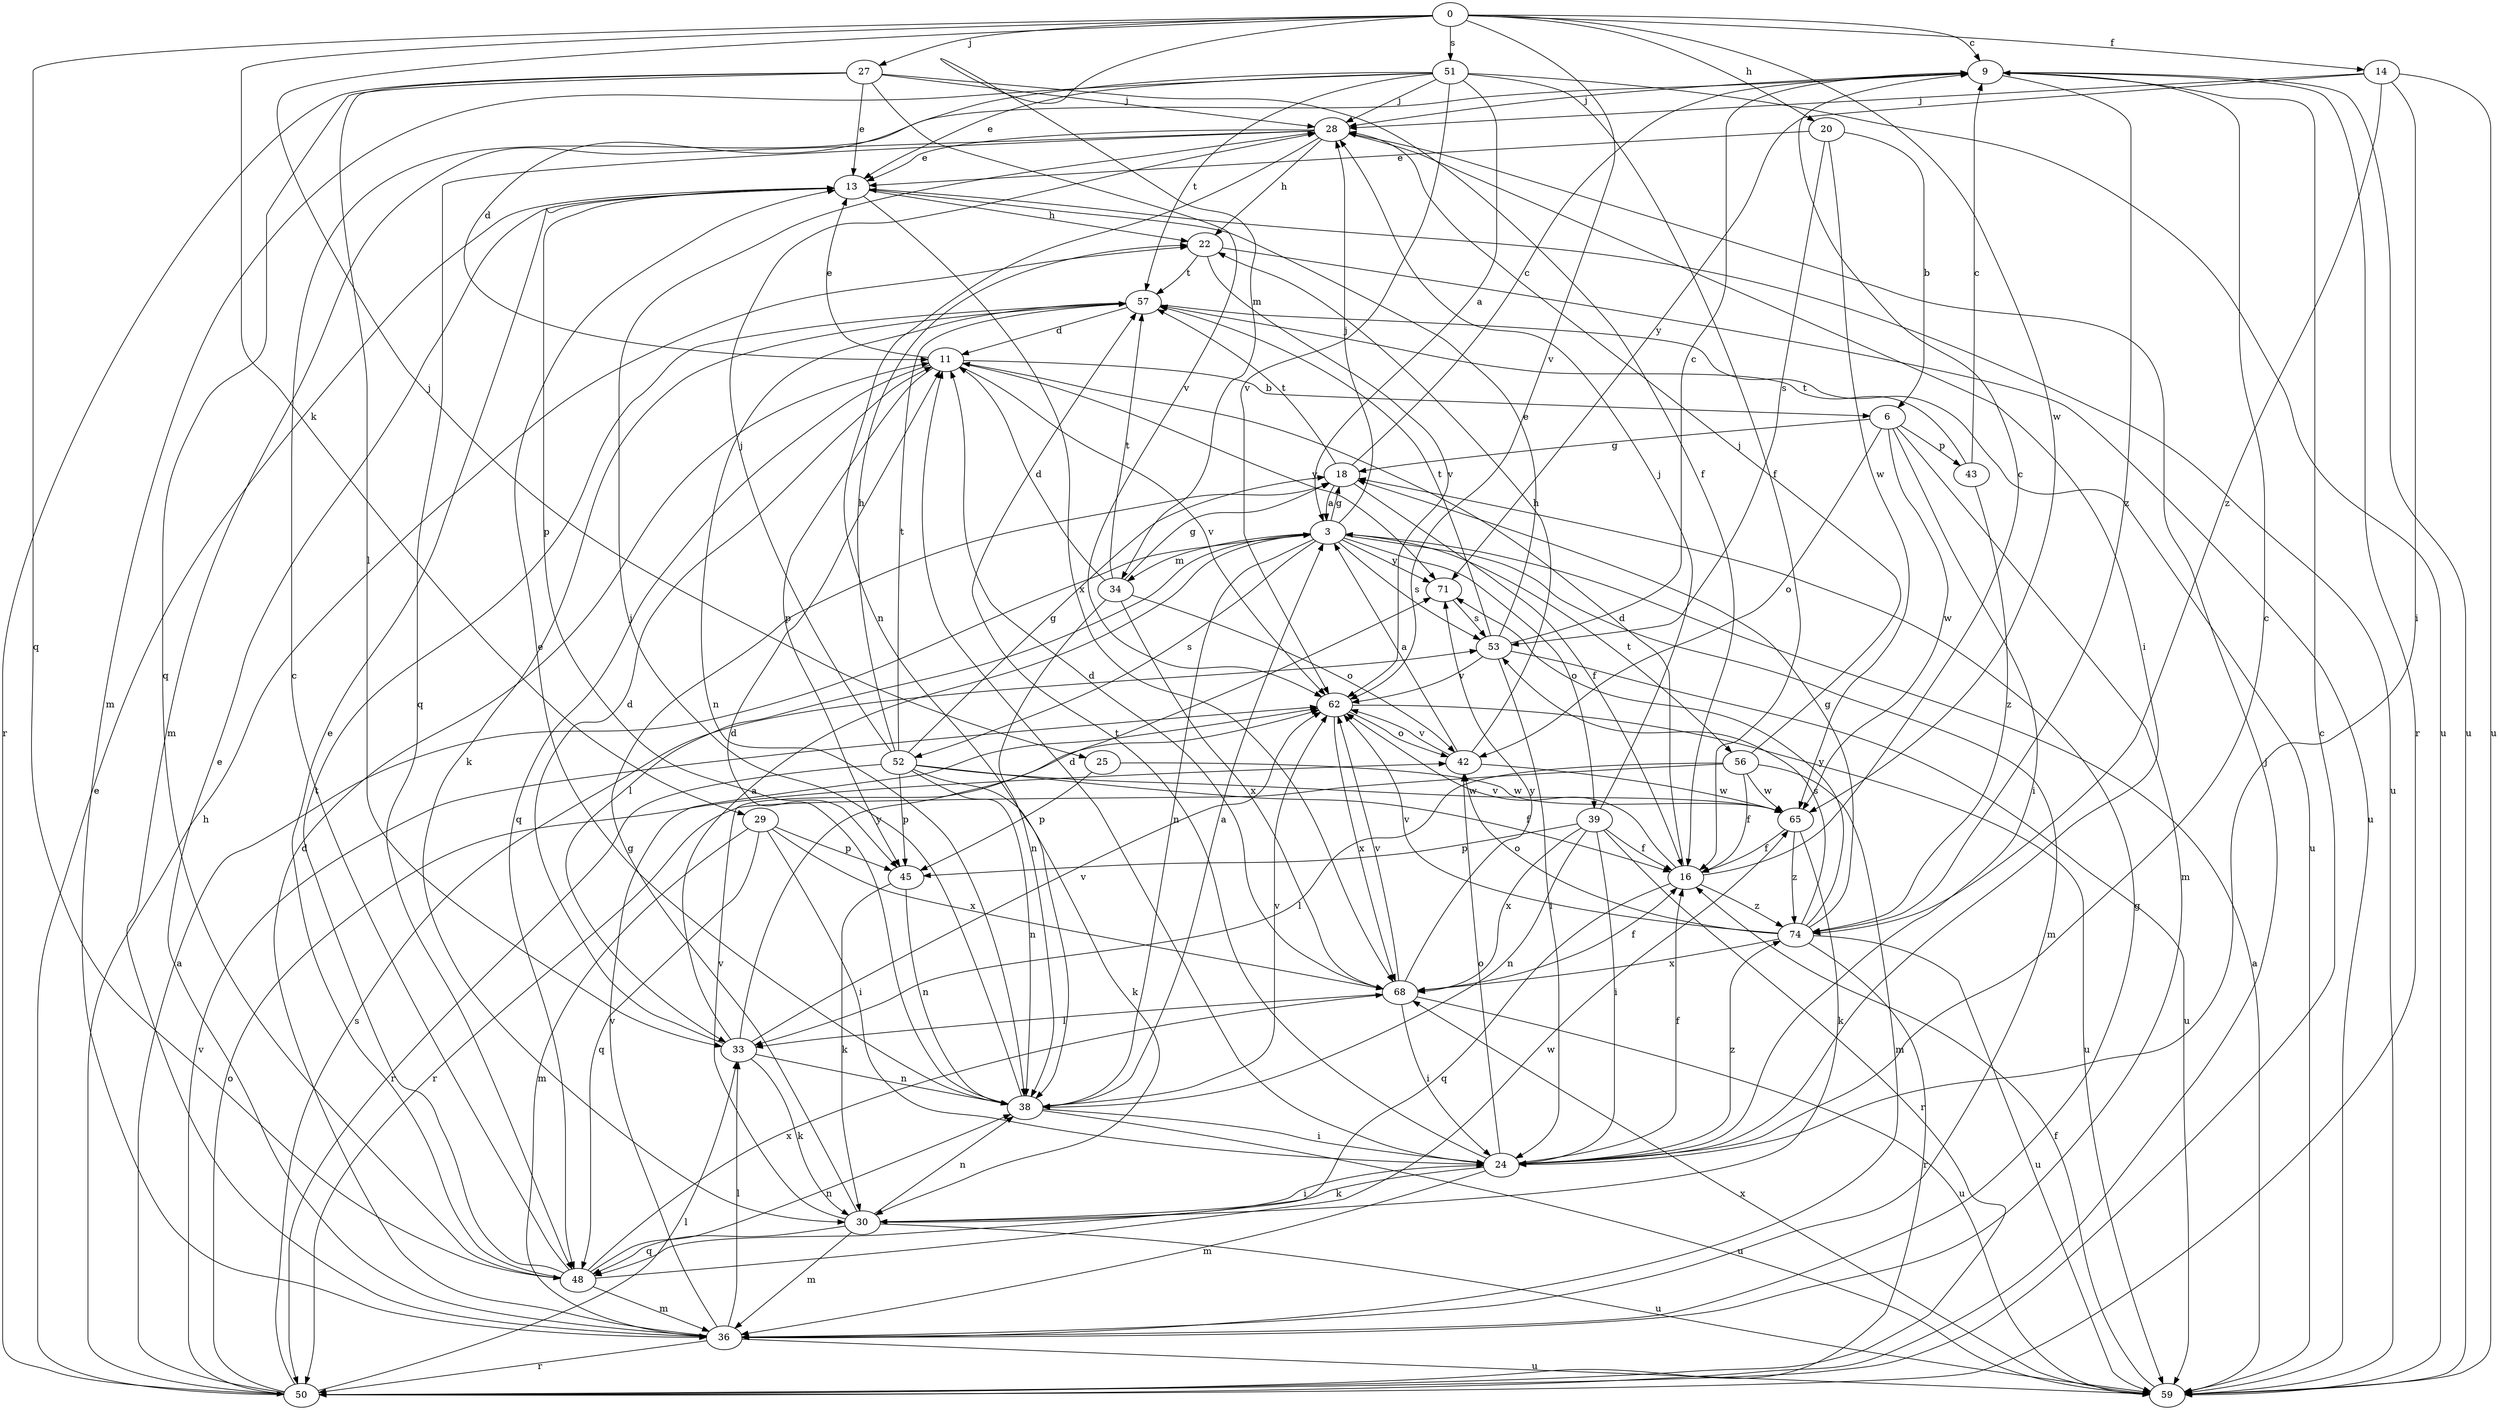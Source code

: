 strict digraph  {
0;
3;
6;
9;
11;
13;
14;
16;
18;
20;
22;
24;
25;
27;
28;
29;
30;
33;
34;
36;
38;
39;
42;
43;
45;
48;
50;
51;
52;
53;
56;
57;
59;
62;
65;
68;
71;
74;
0 -> 9  [label=c];
0 -> 14  [label=f];
0 -> 20  [label=h];
0 -> 25  [label=j];
0 -> 27  [label=j];
0 -> 29  [label=k];
0 -> 34  [label=m];
0 -> 48  [label=q];
0 -> 51  [label=s];
0 -> 62  [label=v];
0 -> 65  [label=w];
3 -> 18  [label=g];
3 -> 28  [label=j];
3 -> 33  [label=l];
3 -> 34  [label=m];
3 -> 36  [label=m];
3 -> 38  [label=n];
3 -> 39  [label=o];
3 -> 52  [label=s];
3 -> 53  [label=s];
3 -> 56  [label=t];
3 -> 71  [label=y];
6 -> 18  [label=g];
6 -> 24  [label=i];
6 -> 36  [label=m];
6 -> 42  [label=o];
6 -> 43  [label=p];
6 -> 65  [label=w];
9 -> 28  [label=j];
9 -> 50  [label=r];
9 -> 59  [label=u];
9 -> 74  [label=z];
11 -> 6  [label=b];
11 -> 13  [label=e];
11 -> 45  [label=p];
11 -> 48  [label=q];
11 -> 62  [label=v];
11 -> 71  [label=y];
13 -> 22  [label=h];
13 -> 45  [label=p];
13 -> 59  [label=u];
13 -> 68  [label=x];
14 -> 24  [label=i];
14 -> 28  [label=j];
14 -> 59  [label=u];
14 -> 71  [label=y];
14 -> 74  [label=z];
16 -> 9  [label=c];
16 -> 11  [label=d];
16 -> 48  [label=q];
16 -> 62  [label=v];
16 -> 74  [label=z];
18 -> 3  [label=a];
18 -> 9  [label=c];
18 -> 16  [label=f];
18 -> 57  [label=t];
20 -> 6  [label=b];
20 -> 13  [label=e];
20 -> 53  [label=s];
20 -> 65  [label=w];
22 -> 57  [label=t];
22 -> 59  [label=u];
22 -> 62  [label=v];
24 -> 9  [label=c];
24 -> 11  [label=d];
24 -> 16  [label=f];
24 -> 30  [label=k];
24 -> 36  [label=m];
24 -> 42  [label=o];
24 -> 57  [label=t];
24 -> 74  [label=z];
25 -> 45  [label=p];
25 -> 65  [label=w];
27 -> 13  [label=e];
27 -> 16  [label=f];
27 -> 28  [label=j];
27 -> 33  [label=l];
27 -> 48  [label=q];
27 -> 50  [label=r];
27 -> 62  [label=v];
28 -> 13  [label=e];
28 -> 22  [label=h];
28 -> 24  [label=i];
28 -> 36  [label=m];
28 -> 38  [label=n];
28 -> 48  [label=q];
29 -> 24  [label=i];
29 -> 36  [label=m];
29 -> 45  [label=p];
29 -> 48  [label=q];
29 -> 68  [label=x];
30 -> 18  [label=g];
30 -> 24  [label=i];
30 -> 36  [label=m];
30 -> 38  [label=n];
30 -> 48  [label=q];
30 -> 59  [label=u];
30 -> 62  [label=v];
33 -> 3  [label=a];
33 -> 11  [label=d];
33 -> 30  [label=k];
33 -> 38  [label=n];
33 -> 62  [label=v];
33 -> 71  [label=y];
34 -> 11  [label=d];
34 -> 18  [label=g];
34 -> 38  [label=n];
34 -> 42  [label=o];
34 -> 57  [label=t];
34 -> 68  [label=x];
36 -> 11  [label=d];
36 -> 13  [label=e];
36 -> 18  [label=g];
36 -> 33  [label=l];
36 -> 50  [label=r];
36 -> 59  [label=u];
36 -> 62  [label=v];
38 -> 3  [label=a];
38 -> 11  [label=d];
38 -> 13  [label=e];
38 -> 24  [label=i];
38 -> 28  [label=j];
38 -> 59  [label=u];
38 -> 62  [label=v];
39 -> 16  [label=f];
39 -> 24  [label=i];
39 -> 28  [label=j];
39 -> 38  [label=n];
39 -> 45  [label=p];
39 -> 50  [label=r];
39 -> 68  [label=x];
42 -> 3  [label=a];
42 -> 22  [label=h];
42 -> 62  [label=v];
42 -> 65  [label=w];
43 -> 9  [label=c];
43 -> 57  [label=t];
43 -> 74  [label=z];
45 -> 30  [label=k];
45 -> 38  [label=n];
48 -> 9  [label=c];
48 -> 13  [label=e];
48 -> 36  [label=m];
48 -> 38  [label=n];
48 -> 57  [label=t];
48 -> 65  [label=w];
48 -> 68  [label=x];
50 -> 3  [label=a];
50 -> 9  [label=c];
50 -> 13  [label=e];
50 -> 22  [label=h];
50 -> 28  [label=j];
50 -> 33  [label=l];
50 -> 42  [label=o];
50 -> 53  [label=s];
50 -> 62  [label=v];
51 -> 3  [label=a];
51 -> 11  [label=d];
51 -> 13  [label=e];
51 -> 16  [label=f];
51 -> 28  [label=j];
51 -> 36  [label=m];
51 -> 57  [label=t];
51 -> 59  [label=u];
51 -> 62  [label=v];
52 -> 16  [label=f];
52 -> 18  [label=g];
52 -> 22  [label=h];
52 -> 28  [label=j];
52 -> 30  [label=k];
52 -> 38  [label=n];
52 -> 45  [label=p];
52 -> 50  [label=r];
52 -> 57  [label=t];
52 -> 65  [label=w];
53 -> 9  [label=c];
53 -> 13  [label=e];
53 -> 24  [label=i];
53 -> 57  [label=t];
53 -> 59  [label=u];
53 -> 62  [label=v];
56 -> 16  [label=f];
56 -> 28  [label=j];
56 -> 33  [label=l];
56 -> 36  [label=m];
56 -> 50  [label=r];
56 -> 65  [label=w];
57 -> 11  [label=d];
57 -> 30  [label=k];
57 -> 38  [label=n];
57 -> 59  [label=u];
59 -> 3  [label=a];
59 -> 16  [label=f];
59 -> 68  [label=x];
62 -> 42  [label=o];
62 -> 59  [label=u];
62 -> 68  [label=x];
65 -> 16  [label=f];
65 -> 30  [label=k];
65 -> 74  [label=z];
68 -> 11  [label=d];
68 -> 16  [label=f];
68 -> 24  [label=i];
68 -> 33  [label=l];
68 -> 59  [label=u];
68 -> 62  [label=v];
68 -> 71  [label=y];
71 -> 53  [label=s];
74 -> 18  [label=g];
74 -> 42  [label=o];
74 -> 50  [label=r];
74 -> 53  [label=s];
74 -> 59  [label=u];
74 -> 62  [label=v];
74 -> 68  [label=x];
74 -> 71  [label=y];
}
